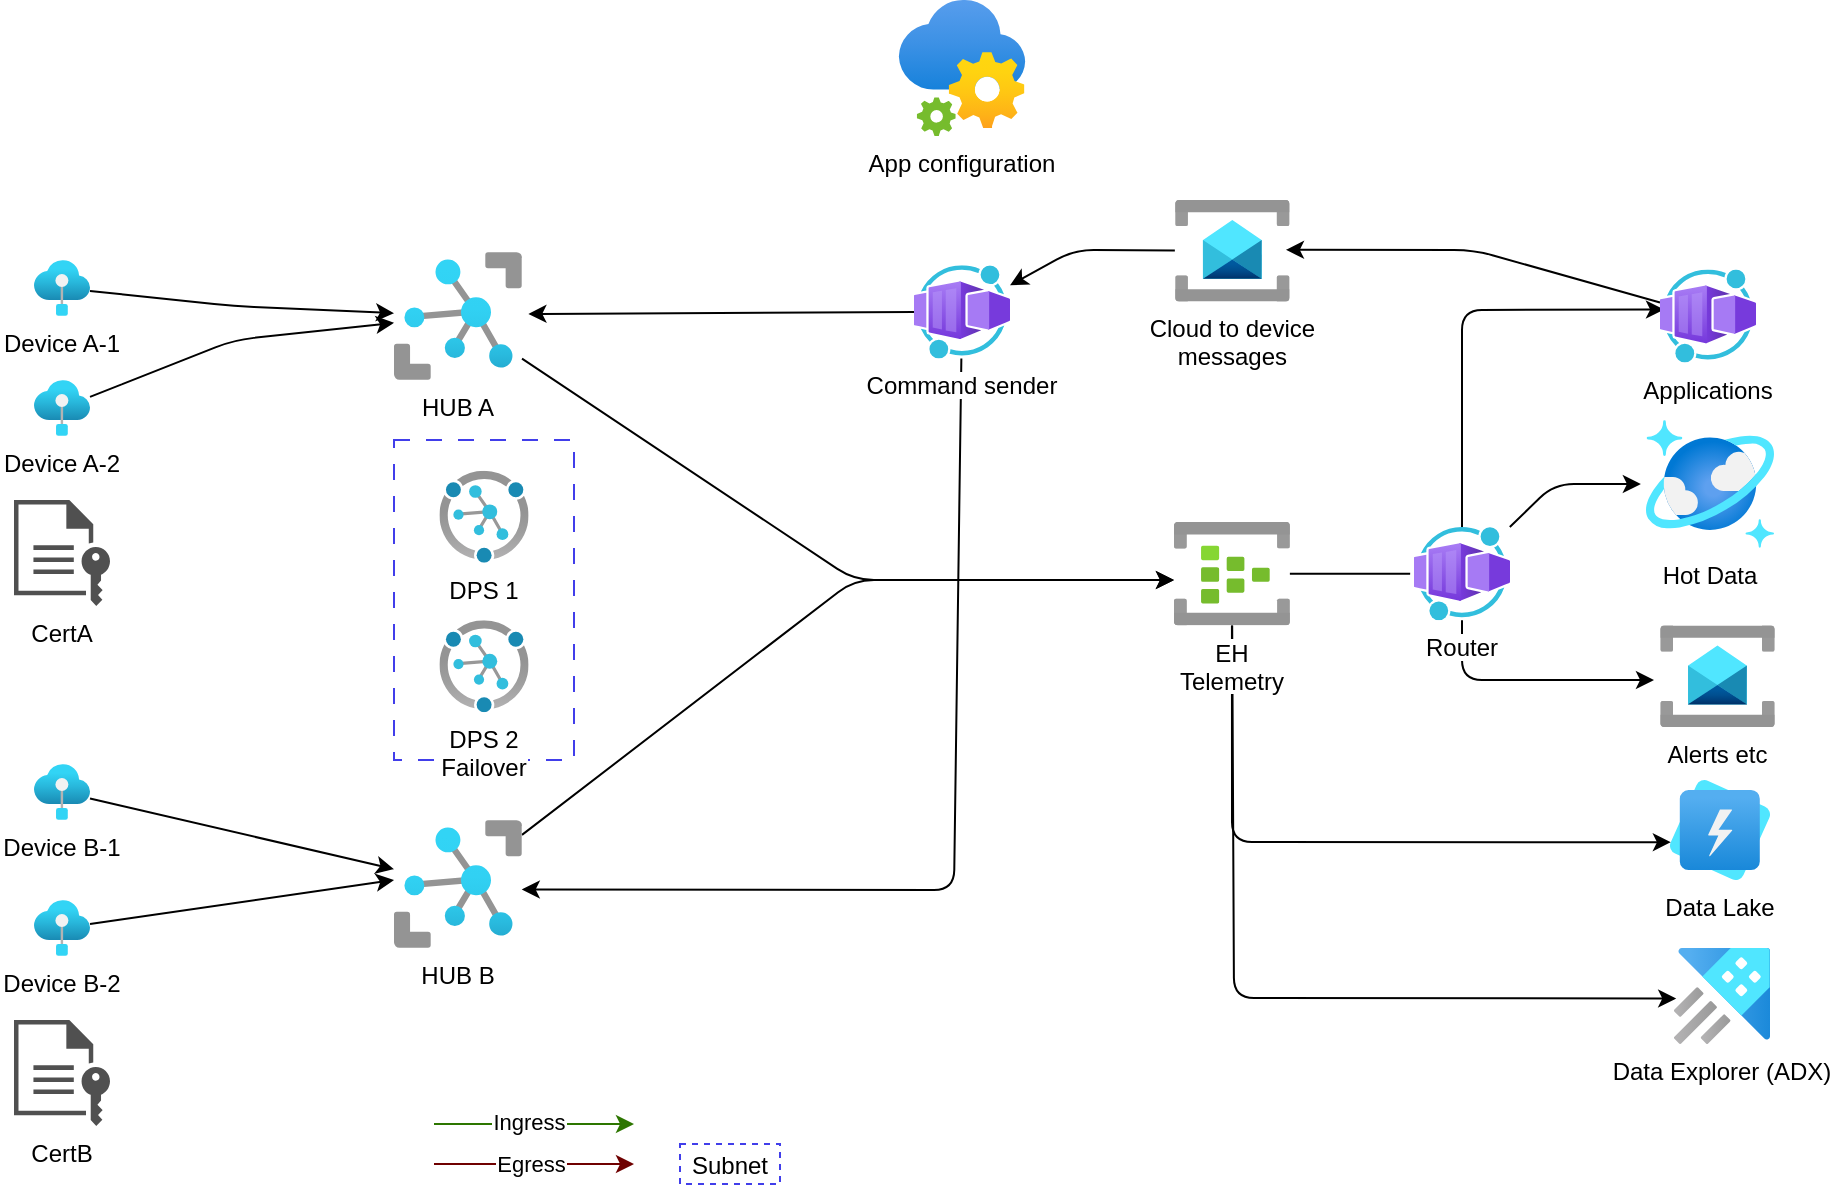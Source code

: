 <mxfile scale="2" border="0">
    <diagram id="bpoPaQeS03VnUoz4qxf3" name="Page-1">
        <mxGraphModel dx="3088" dy="366" grid="1" gridSize="10" guides="1" tooltips="1" connect="1" arrows="1" fold="1" page="1" pageScale="1" pageWidth="827" pageHeight="1169" math="0" shadow="0">
            <root>
                <mxCell id="0"/>
                <mxCell id="1" parent="0"/>
                <mxCell id="130" value="" style="rounded=0;dashed=1;strokeColor=#413eea;dashPattern=8 8;fillColor=none;" parent="1" vertex="1">
                    <mxGeometry x="-2200" y="250" width="90" height="160" as="geometry"/>
                </mxCell>
                <mxCell id="93" value="" style="edgeStyle=none;orthogonalLoop=1;jettySize=auto;fillColor=#60a917;strokeColor=#2D7600;" parent="1" edge="1">
                    <mxGeometry width="100" relative="1" as="geometry">
                        <mxPoint x="-2180" y="592" as="sourcePoint"/>
                        <mxPoint x="-2080" y="592" as="targetPoint"/>
                        <Array as="points"/>
                    </mxGeometry>
                </mxCell>
                <mxCell id="96" value="Ingress" style="edgeLabel;align=center;verticalAlign=middle;resizable=0;points=[];" parent="93" vertex="1" connectable="0">
                    <mxGeometry x="0.165" y="4" relative="1" as="geometry">
                        <mxPoint x="-11" y="2" as="offset"/>
                    </mxGeometry>
                </mxCell>
                <mxCell id="95" value="" style="edgeStyle=none;orthogonalLoop=1;jettySize=auto;fillColor=#a20025;strokeColor=#6F0000;" parent="1" edge="1">
                    <mxGeometry width="100" relative="1" as="geometry">
                        <mxPoint x="-2180" y="612" as="sourcePoint"/>
                        <mxPoint x="-2080" y="612" as="targetPoint"/>
                        <Array as="points"/>
                    </mxGeometry>
                </mxCell>
                <mxCell id="97" value="Egress" style="edgeLabel;align=center;verticalAlign=middle;resizable=0;points=[];" parent="95" vertex="1" connectable="0">
                    <mxGeometry x="0.225" y="3" relative="1" as="geometry">
                        <mxPoint x="-13" y="2" as="offset"/>
                    </mxGeometry>
                </mxCell>
                <mxCell id="100" value="Subnet" style="rounded=0;dashed=1;strokeColor=#413eea;fillColor=none;" parent="1" vertex="1">
                    <mxGeometry x="-2057" y="602" width="50" height="20" as="geometry"/>
                </mxCell>
                <mxCell id="127" value="DPS 1" style="aspect=fixed;points=[];align=center;image;fontSize=12;image=img/lib/azure2/iot/Device_Provisioning_Services.svg;" parent="1" vertex="1">
                    <mxGeometry x="-2177.3" y="265.38" width="44.61" height="46" as="geometry"/>
                </mxCell>
                <mxCell id="145" style="edgeStyle=none;entryX=-0.04;entryY=0.5;entryDx=0;entryDy=0;entryPerimeter=0;startArrow=none;" parent="1" source="139" target="144" edge="1">
                    <mxGeometry relative="1" as="geometry">
                        <Array as="points">
                            <mxPoint x="-1620" y="272"/>
                        </Array>
                    </mxGeometry>
                </mxCell>
                <mxCell id="146" style="edgeStyle=none;entryX=0.009;entryY=0.622;entryDx=0;entryDy=0;entryPerimeter=0;" parent="1" source="128" target="142" edge="1">
                    <mxGeometry relative="1" as="geometry">
                        <Array as="points">
                            <mxPoint x="-1781" y="451"/>
                        </Array>
                    </mxGeometry>
                </mxCell>
                <mxCell id="156" style="edgeStyle=none;entryX=0.023;entryY=0.526;entryDx=0;entryDy=0;entryPerimeter=0;" edge="1" parent="1" source="128" target="150">
                    <mxGeometry relative="1" as="geometry">
                        <Array as="points">
                            <mxPoint x="-1780" y="529"/>
                        </Array>
                    </mxGeometry>
                </mxCell>
                <mxCell id="128" value="EH&#10;Telemetry&#10;" style="aspect=fixed;points=[];align=center;image;fontSize=12;image=img/lib/azure2/iot/Event_Hubs.svg;" parent="1" vertex="1">
                    <mxGeometry x="-1810" y="290.88" width="57.93" height="51.88" as="geometry"/>
                </mxCell>
                <mxCell id="129" value="DPS 2&#10;Failover" style="aspect=fixed;points=[];align=center;image;fontSize=12;image=img/lib/azure2/iot/Device_Provisioning_Services.svg;" parent="1" vertex="1">
                    <mxGeometry x="-2177.3" y="340.12" width="44.61" height="46" as="geometry"/>
                </mxCell>
                <mxCell id="147" style="edgeStyle=none;" parent="1" source="131" edge="1">
                    <mxGeometry relative="1" as="geometry">
                        <mxPoint x="-1810" y="320" as="targetPoint"/>
                        <Array as="points">
                            <mxPoint x="-1970" y="320"/>
                        </Array>
                    </mxGeometry>
                </mxCell>
                <mxCell id="131" value="HUB A" style="aspect=fixed;points=[];align=center;image;fontSize=12;image=img/lib/azure2/iot/IoT_Hub.svg;" parent="1" vertex="1">
                    <mxGeometry x="-2200" y="156" width="64" height="64" as="geometry"/>
                </mxCell>
                <mxCell id="148" style="edgeStyle=none;" parent="1" source="132" edge="1">
                    <mxGeometry relative="1" as="geometry">
                        <mxPoint x="-1810" y="320" as="targetPoint"/>
                        <Array as="points">
                            <mxPoint x="-1970" y="320"/>
                        </Array>
                    </mxGeometry>
                </mxCell>
                <mxCell id="132" value="HUB B" style="aspect=fixed;points=[];align=center;image;fontSize=12;image=img/lib/azure2/iot/IoT_Hub.svg;" parent="1" vertex="1">
                    <mxGeometry x="-2200" y="440" width="64" height="64" as="geometry"/>
                </mxCell>
                <mxCell id="154" style="edgeStyle=none;" edge="1" parent="1" source="133" target="131">
                    <mxGeometry relative="1" as="geometry">
                        <Array as="points">
                            <mxPoint x="-2280" y="183"/>
                        </Array>
                    </mxGeometry>
                </mxCell>
                <mxCell id="133" value="Device A-1" style="aspect=fixed;points=[];align=center;image;fontSize=12;image=img/lib/azure2/iot/IoT_Edge.svg;" parent="1" vertex="1">
                    <mxGeometry x="-2380" y="160" width="28" height="28" as="geometry"/>
                </mxCell>
                <mxCell id="155" style="edgeStyle=none;" edge="1" parent="1" source="134" target="131">
                    <mxGeometry relative="1" as="geometry">
                        <Array as="points">
                            <mxPoint x="-2280" y="200"/>
                        </Array>
                    </mxGeometry>
                </mxCell>
                <mxCell id="134" value="Device A-2" style="aspect=fixed;points=[];align=center;image;fontSize=12;image=img/lib/azure2/iot/IoT_Edge.svg;" parent="1" vertex="1">
                    <mxGeometry x="-2380" y="220" width="28" height="28" as="geometry"/>
                </mxCell>
                <mxCell id="159" style="edgeStyle=none;" edge="1" parent="1" source="135" target="132">
                    <mxGeometry relative="1" as="geometry"/>
                </mxCell>
                <mxCell id="135" value="Device B-1&#10;" style="aspect=fixed;points=[];align=center;image;fontSize=12;image=img/lib/azure2/iot/IoT_Edge.svg;" parent="1" vertex="1">
                    <mxGeometry x="-2380" y="412" width="28" height="28" as="geometry"/>
                </mxCell>
                <mxCell id="160" style="edgeStyle=none;entryX=0;entryY=0.469;entryDx=0;entryDy=0;entryPerimeter=0;" edge="1" parent="1" source="136" target="132">
                    <mxGeometry relative="1" as="geometry"/>
                </mxCell>
                <mxCell id="136" value="Device B-2&#10;" style="aspect=fixed;points=[];align=center;image;fontSize=12;image=img/lib/azure2/iot/IoT_Edge.svg;" parent="1" vertex="1">
                    <mxGeometry x="-2380" y="480" width="28" height="28" as="geometry"/>
                </mxCell>
                <mxCell id="168" style="edgeStyle=none;" edge="1" parent="1" source="141" target="151">
                    <mxGeometry relative="1" as="geometry">
                        <Array as="points">
                            <mxPoint x="-1860" y="155"/>
                        </Array>
                    </mxGeometry>
                </mxCell>
                <mxCell id="141" value="Cloud to device&#10;messages" style="aspect=fixed;points=[];align=center;image;fontSize=12;image=img/lib/azure2/integration/Service_Bus.svg;" parent="1" vertex="1">
                    <mxGeometry x="-1809.57" y="130" width="57.5" height="50.74" as="geometry"/>
                </mxCell>
                <mxCell id="142" value="Data Lake" style="aspect=fixed;points=[];align=center;image;fontSize=12;image=img/lib/azure2/analytics/Data_Lake_Analytics.svg;" parent="1" vertex="1">
                    <mxGeometry x="-1562" y="420" width="50" height="50" as="geometry"/>
                </mxCell>
                <mxCell id="143" value="CertA&#10;" style="sketch=0;pointerEvents=1;shadow=0;dashed=0;strokeColor=none;fillColor=#505050;labelPosition=center;verticalLabelPosition=bottom;verticalAlign=top;outlineConnect=0;align=center;shape=mxgraph.office.concepts.file_key;" parent="1" vertex="1">
                    <mxGeometry x="-2390" y="280" width="48" height="53" as="geometry"/>
                </mxCell>
                <mxCell id="144" value="Hot Data" style="aspect=fixed;points=[];align=center;image;fontSize=12;image=img/lib/azure2/databases/Azure_Cosmos_DB.svg;" parent="1" vertex="1">
                    <mxGeometry x="-1574" y="240" width="64" height="64" as="geometry"/>
                </mxCell>
                <mxCell id="149" value="" style="edgeStyle=none;entryX=-0.04;entryY=0.5;entryDx=0;entryDy=0;entryPerimeter=0;endArrow=none;" parent="1" source="128" target="139" edge="1">
                    <mxGeometry relative="1" as="geometry">
                        <mxPoint x="-1752.07" y="316.82" as="sourcePoint"/>
                        <mxPoint x="-1552.56" y="316.82" as="targetPoint"/>
                    </mxGeometry>
                </mxCell>
                <mxCell id="162" style="edgeStyle=none;entryX=0.042;entryY=0.431;entryDx=0;entryDy=0;entryPerimeter=0;" edge="1" parent="1" source="139" target="157">
                    <mxGeometry relative="1" as="geometry">
                        <mxPoint x="-1666" y="250" as="targetPoint"/>
                        <Array as="points">
                            <mxPoint x="-1666" y="185"/>
                        </Array>
                    </mxGeometry>
                </mxCell>
                <mxCell id="164" style="edgeStyle=none;" edge="1" parent="1" source="139">
                    <mxGeometry relative="1" as="geometry">
                        <mxPoint x="-1570" y="370" as="targetPoint"/>
                        <Array as="points">
                            <mxPoint x="-1666" y="370"/>
                        </Array>
                    </mxGeometry>
                </mxCell>
                <mxCell id="139" value="Router&#10;" style="aspect=fixed;points=[];align=center;image;fontSize=12;image=img/lib/azure2/other/Worker_Container_App.svg;" parent="1" vertex="1">
                    <mxGeometry x="-1690" y="293.53" width="48" height="46.59" as="geometry"/>
                </mxCell>
                <mxCell id="150" value="Data Explorer (ADX)" style="aspect=fixed;points=[];align=center;image;fontSize=12;image=img/lib/azure2/databases/Azure_Data_Explorer_Clusters.svg;" parent="1" vertex="1">
                    <mxGeometry x="-1560" y="504" width="48" height="48" as="geometry"/>
                </mxCell>
                <mxCell id="165" style="edgeStyle=none;entryX=1.05;entryY=0.484;entryDx=0;entryDy=0;entryPerimeter=0;" edge="1" parent="1" source="151" target="131">
                    <mxGeometry relative="1" as="geometry"/>
                </mxCell>
                <mxCell id="166" style="edgeStyle=none;entryX=0.998;entryY=0.543;entryDx=0;entryDy=0;entryPerimeter=0;" edge="1" parent="1" source="151" target="132">
                    <mxGeometry relative="1" as="geometry">
                        <mxPoint x="-1916" y="430" as="targetPoint"/>
                        <Array as="points">
                            <mxPoint x="-1920" y="475"/>
                        </Array>
                    </mxGeometry>
                </mxCell>
                <mxCell id="151" value="Command sender" style="aspect=fixed;points=[];align=center;image;fontSize=12;image=img/lib/azure2/other/Worker_Container_App.svg;" parent="1" vertex="1">
                    <mxGeometry x="-1940" y="162.63" width="48" height="46.59" as="geometry"/>
                </mxCell>
                <mxCell id="167" style="edgeStyle=none;entryX=0.966;entryY=0.491;entryDx=0;entryDy=0;entryPerimeter=0;" edge="1" parent="1" source="157" target="141">
                    <mxGeometry relative="1" as="geometry">
                        <Array as="points">
                            <mxPoint x="-1660" y="155"/>
                        </Array>
                    </mxGeometry>
                </mxCell>
                <mxCell id="157" value="Applications" style="aspect=fixed;points=[];align=center;image;fontSize=12;image=img/lib/azure2/other/Worker_Container_App.svg;" vertex="1" parent="1">
                    <mxGeometry x="-1567" y="164.7" width="48" height="46.59" as="geometry"/>
                </mxCell>
                <mxCell id="158" value="App configuration" style="aspect=fixed;points=[];align=center;image;fontSize=12;image=img/lib/azure2/integration/App_Configuration.svg;" vertex="1" parent="1">
                    <mxGeometry x="-1948" y="30.0" width="64" height="68" as="geometry"/>
                </mxCell>
                <mxCell id="161" value="CertB&#10;" style="sketch=0;pointerEvents=1;shadow=0;dashed=0;strokeColor=none;fillColor=#505050;labelPosition=center;verticalLabelPosition=bottom;verticalAlign=top;outlineConnect=0;align=center;shape=mxgraph.office.concepts.file_key;" vertex="1" parent="1">
                    <mxGeometry x="-2390" y="540" width="48" height="53" as="geometry"/>
                </mxCell>
                <mxCell id="163" value="Alerts etc" style="aspect=fixed;points=[];align=center;image;fontSize=12;image=img/lib/azure2/integration/Service_Bus.svg;" vertex="1" parent="1">
                    <mxGeometry x="-1567" y="342.76" width="57.5" height="50.74" as="geometry"/>
                </mxCell>
            </root>
        </mxGraphModel>
    </diagram>
</mxfile>